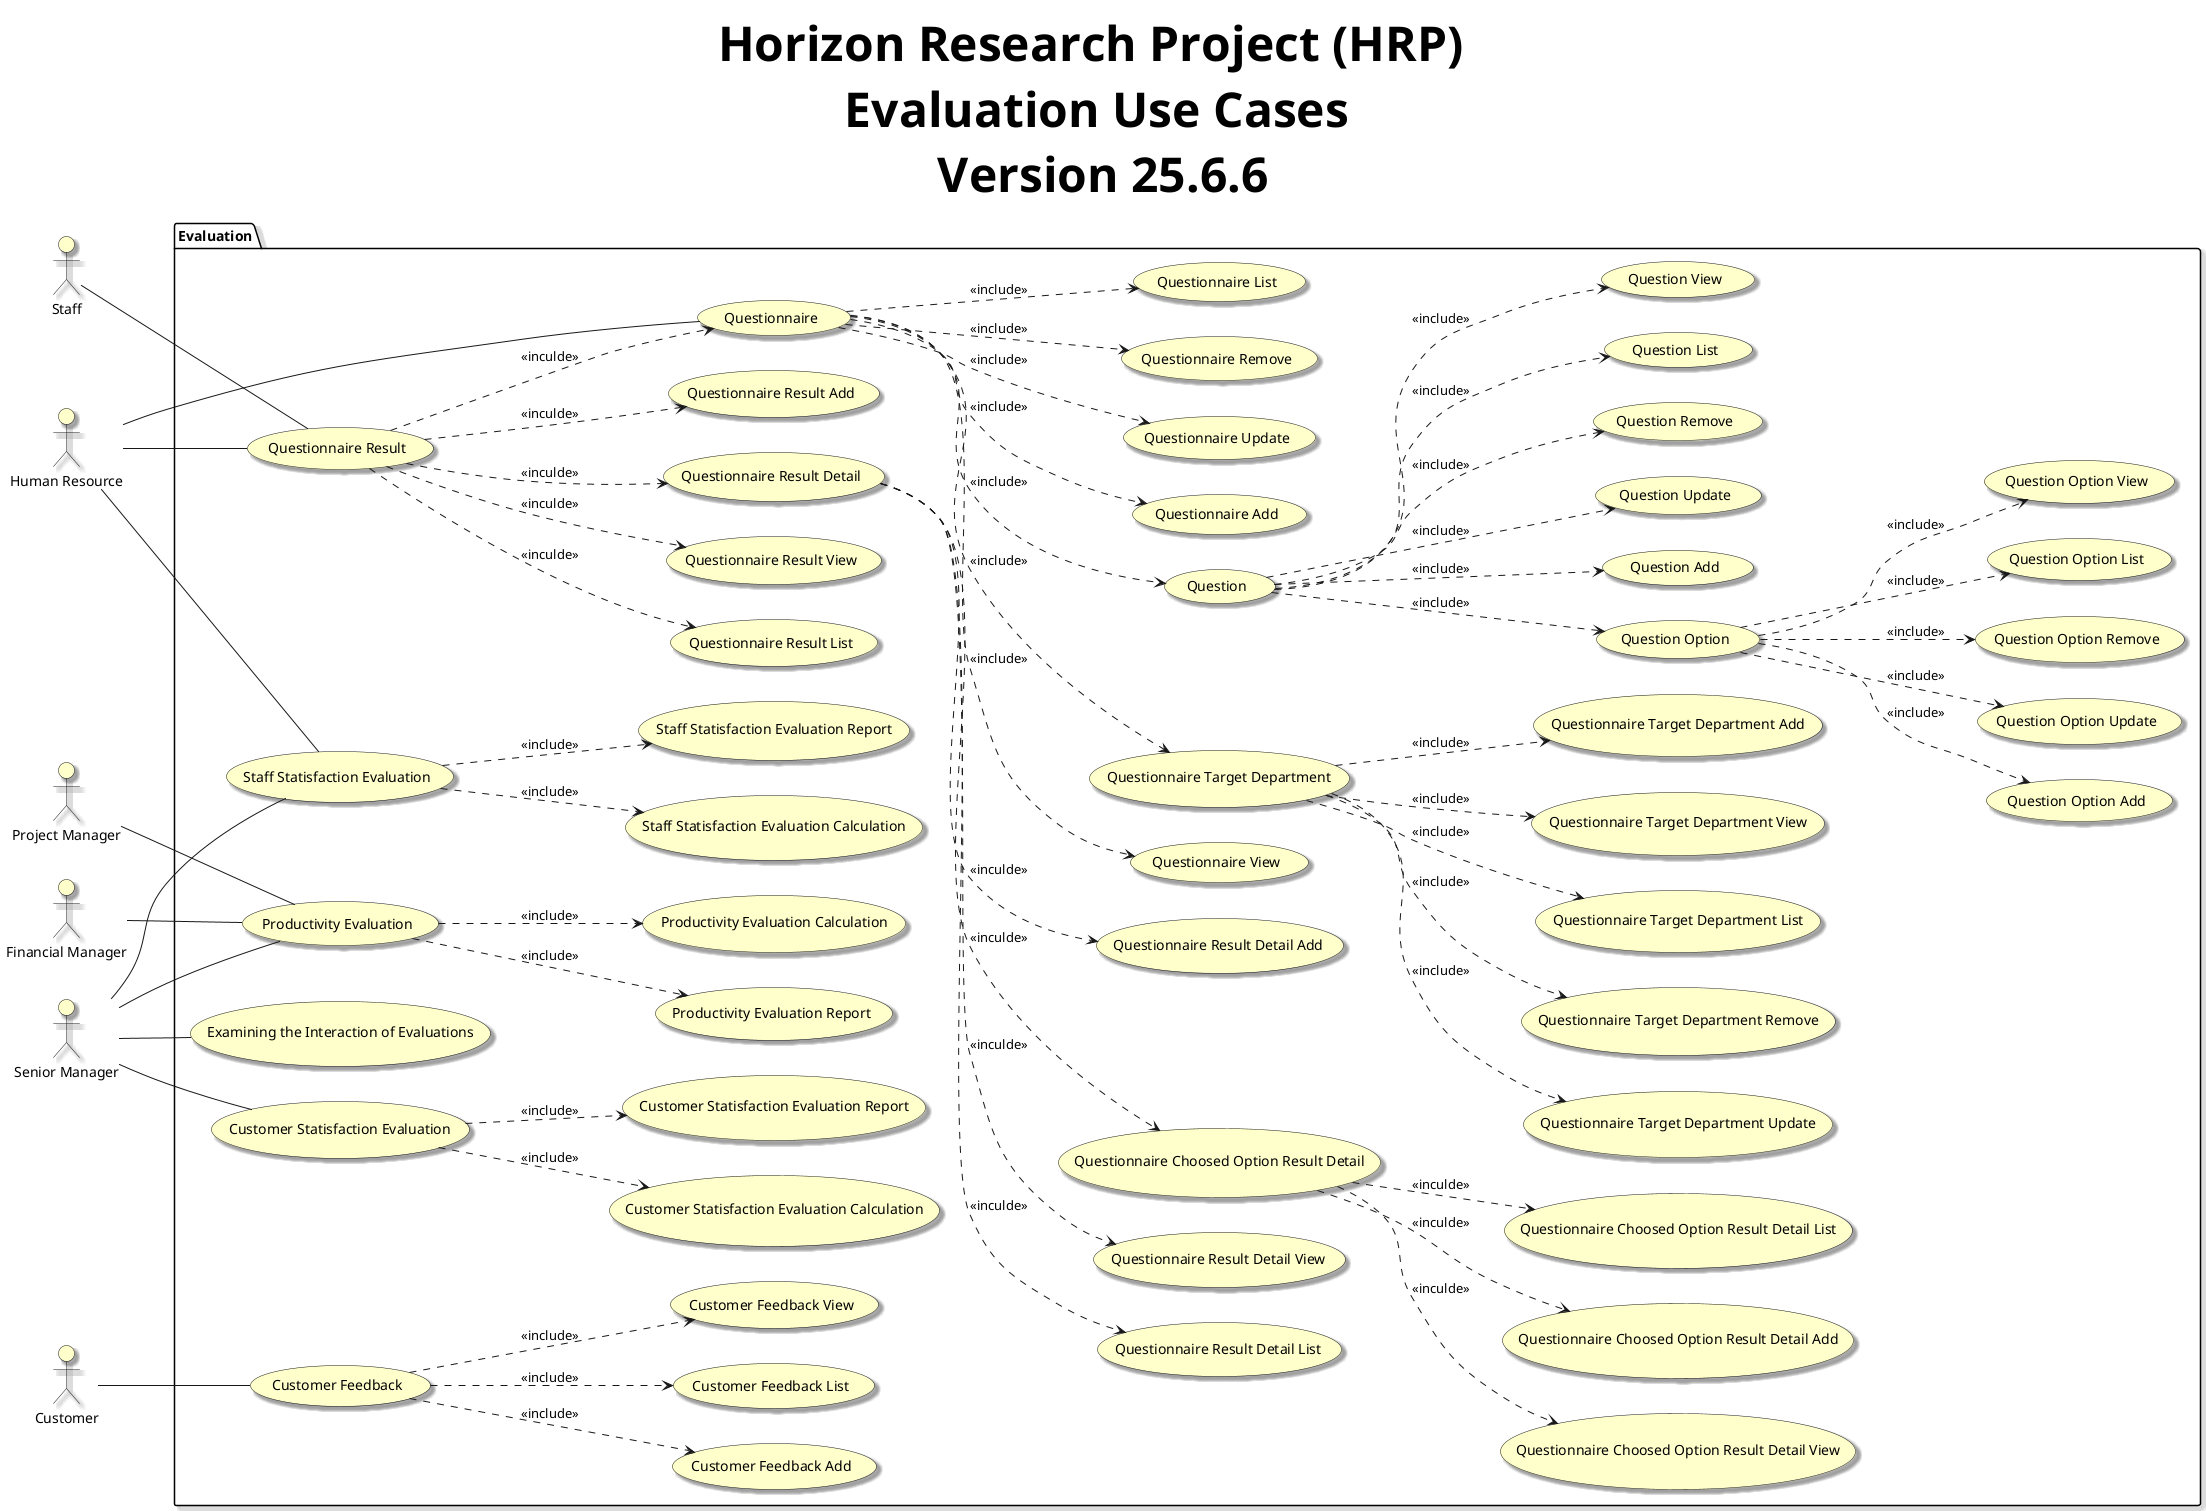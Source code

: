 @startuml
left to right direction

skinparam useCaseBackgroundColor #Business
skinparam actorBackgroundColor #Business
skinparam Shadowing True
skinparam TitleFontSize 48px

title Horizon Research Project (HRP) \n Evaluation Use Cases \n Version 25.6.6

:Project Manager: as PMO
:Financial Manager: as Fmanager
:Human Resource: as HR
:Senior Manager: as SeniorManager
:Staff: as Staff
:Customer: as Customer

package "Evaluation"{

    usecase "Questionnaire" as questionnaire
    usecase "Questionnaire Add" as questionnaireAdd
    usecase "Questionnaire Update" as questionnaireUpdate
    usecase "Questionnaire Remove" as questionnaireRemove
    usecase "Questionnaire List" as questionnaireList
    usecase "Questionnaire View" as questionnaireView
    usecase "Questionnaire Target Department" as questionnaireTargetDepartment
    usecase "Questionnaire Target Department Add" as questionnaireTargetDepartmentAdd
    usecase "Questionnaire Target Department Update" as questionnaireTargetDepartmentUpdate
    usecase "Questionnaire Target Department Remove" as questionnaireTargetDepartmentRemove
    usecase "Questionnaire Target Department List" as questionnaireTargetDepartmentList
    usecase "Questionnaire Target Department View" as questionnaireTargetDepartmentView
    usecase "Question" as question
    usecase "Question Add" as questionAdd
    usecase "Question Update" as questionUpdate
    usecase "Question Remove" as questionRemove
    usecase "Question List" as questionList
    usecase "Question View" as questionView
    usecase "Question Option" as questionOption
    usecase "Question Option Add" as questionOptionAdd
    usecase "Question Option Update" as questionOptionUpdate
    usecase "Question Option Remove" as questionOptionRemove
    usecase "Question Option List" as questionOptionList
    usecase "Question Option View" as questionOptionView

    usecase "Questionnaire Result" as questionnaireResult
    usecase "Questionnaire Result Add" as questionnaireResultAdd
    usecase "Questionnaire Result List" as questionnaireResultList
    usecase "Questionnaire Result View" as questionnaireResultView
    usecase "Questionnaire Result Detail" as questionnaireResultDetail
    usecase "Questionnaire Result Detail Add" as questionnaireResultDetailAdd
    usecase "Questionnaire Result Detail List" as questionnaireResultDetailList
    usecase "Questionnaire Result Detail View" as questionnaireResultDetailView
    usecase "Questionnaire Choosed Option Result Detail" as questionnaireChoosedOptionResultDetail
    usecase "Questionnaire Choosed Option Result Detail Add" as questionnaireChoosedOptionResultDetailAdd
    usecase "Questionnaire Choosed Option Result Detail List" as questionnaireChoosedOptionResultDetailList
    usecase "Questionnaire Choosed Option Result Detail View" as questionnaireChoosedOptionResultDetailView

    usecase "Customer Feedback" as customerFeedback
    usecase "Customer Feedback Add" as customerFeedbackAdd
    usecase "Customer Feedback List" as customerFeedbackList
    usecase "Customer Feedback View" as customerFeedbackView

    usecase "Productivity Evaluation" as productivityEvaluation
    usecase "Productivity Evaluation Calculation" as productivityEvaluationCalculation
    usecase "Productivity Evaluation Report" as productivityEvaluationReport
    usecase "Staff Statisfaction Evaluation" as staffStatisfactoinEvaluation
    usecase "Staff Statisfaction Evaluation Calculation" as staffStatisfactoinEvaluationCalculation
    usecase "Staff Statisfaction Evaluation Report" as staffStatisfactoinEvaluationReport
    usecase "Customer Statisfaction Evaluation" as customerStatisfactoinEvaluation
    usecase "Customer Statisfaction Evaluation Calculation" as customerStatisfactoinEvaluationCalculation
    usecase "Customer Statisfaction Evaluation Report" as customerStatisfactoinEvaluationReport
    usecase "Examining the Interaction of Evaluations" as interactionOfEvaluations
}
HR -- questionnaire
HR -- questionnaireResult
Staff -- questionnaireResult
HR -- staffStatisfactoinEvaluation
PMO -- productivityEvaluation
Fmanager -- productivityEvaluation
SeniorManager -- productivityEvaluation
SeniorManager -- staffStatisfactoinEvaluation
SeniorManager -- customerStatisfactoinEvaluation
SeniorManager -- interactionOfEvaluations
Customer -- customerFeedback

questionnaire ..> questionnaireAdd  : <<include>>
questionnaire ..> questionnaireUpdate : <<include>>
questionnaire ..> questionnaireRemove : <<include>>
questionnaire ..> questionnaireList : <<include>>
questionnaire ..> questionnaireView : <<include>>
questionnaire ..> questionnaireTargetDepartment : <<include>>
questionnaireTargetDepartment ..> questionnaireTargetDepartmentAdd : <<include>>
questionnaireTargetDepartment ..> questionnaireTargetDepartmentUpdate : <<include>>
questionnaireTargetDepartment ..> questionnaireTargetDepartmentRemove : <<include>>
questionnaireTargetDepartment ..> questionnaireTargetDepartmentList : <<include>>
questionnaireTargetDepartment ..> questionnaireTargetDepartmentView : <<include>>
questionnaire ..> question : <<include>>
question ..> questionAdd : <<include>>
question ..> questionUpdate : <<include>>
question ..> questionRemove : <<include>>
question ..> questionList : <<include>>
question ..> questionView : <<include>>
question ..> questionOption : <<include>>
questionOption ..> questionOptionAdd : <<include>>
questionOption ..> questionOptionUpdate : <<include>>
questionOption ..> questionOptionRemove : <<include>>
questionOption ..> questionOptionList : <<include>>
questionOption ..> questionOptionView : <<include>>

questionnaireResult ..> questionnaire : <<inculde>>
questionnaireResult ..> questionnaireResultAdd : <<inculde>>
questionnaireResult ..> questionnaireResultList : <<inculde>>
questionnaireResult ..> questionnaireResultView : <<inculde>>
questionnaireResult ..> questionnaireResultDetail : <<inculde>>
questionnaireResultDetail ..> questionnaireResultDetailAdd : <<inculde>>
questionnaireResultDetail ..> questionnaireResultDetailList : <<inculde>>
questionnaireResultDetail ..> questionnaireResultDetailView : <<inculde>>
questionnaireResultDetail ..> questionnaireChoosedOptionResultDetail : <<inculde>>
questionnaireChoosedOptionResultDetail ..> questionnaireChoosedOptionResultDetailAdd : <<inculde>>
questionnaireChoosedOptionResultDetail ..> questionnaireChoosedOptionResultDetailList : <<inculde>>
questionnaireChoosedOptionResultDetail ..> questionnaireChoosedOptionResultDetailView : <<inculde>>

customerFeedback ..> customerFeedbackAdd : <<include>>
customerFeedback ..> customerFeedbackList : <<include>>
customerFeedback ..> customerFeedbackView : <<include>>

productivityEvaluation ..> productivityEvaluationCalculation : <<include>>
productivityEvaluation ..> productivityEvaluationReport : <<include>>
staffStatisfactoinEvaluation ..> staffStatisfactoinEvaluationCalculation : <<include>>
staffStatisfactoinEvaluation ..> staffStatisfactoinEvaluationReport : <<include>>
customerStatisfactoinEvaluation ..> customerStatisfactoinEvaluationCalculation : <<include>>
customerStatisfactoinEvaluation ..> customerStatisfactoinEvaluationReport : <<include>>


@enduml